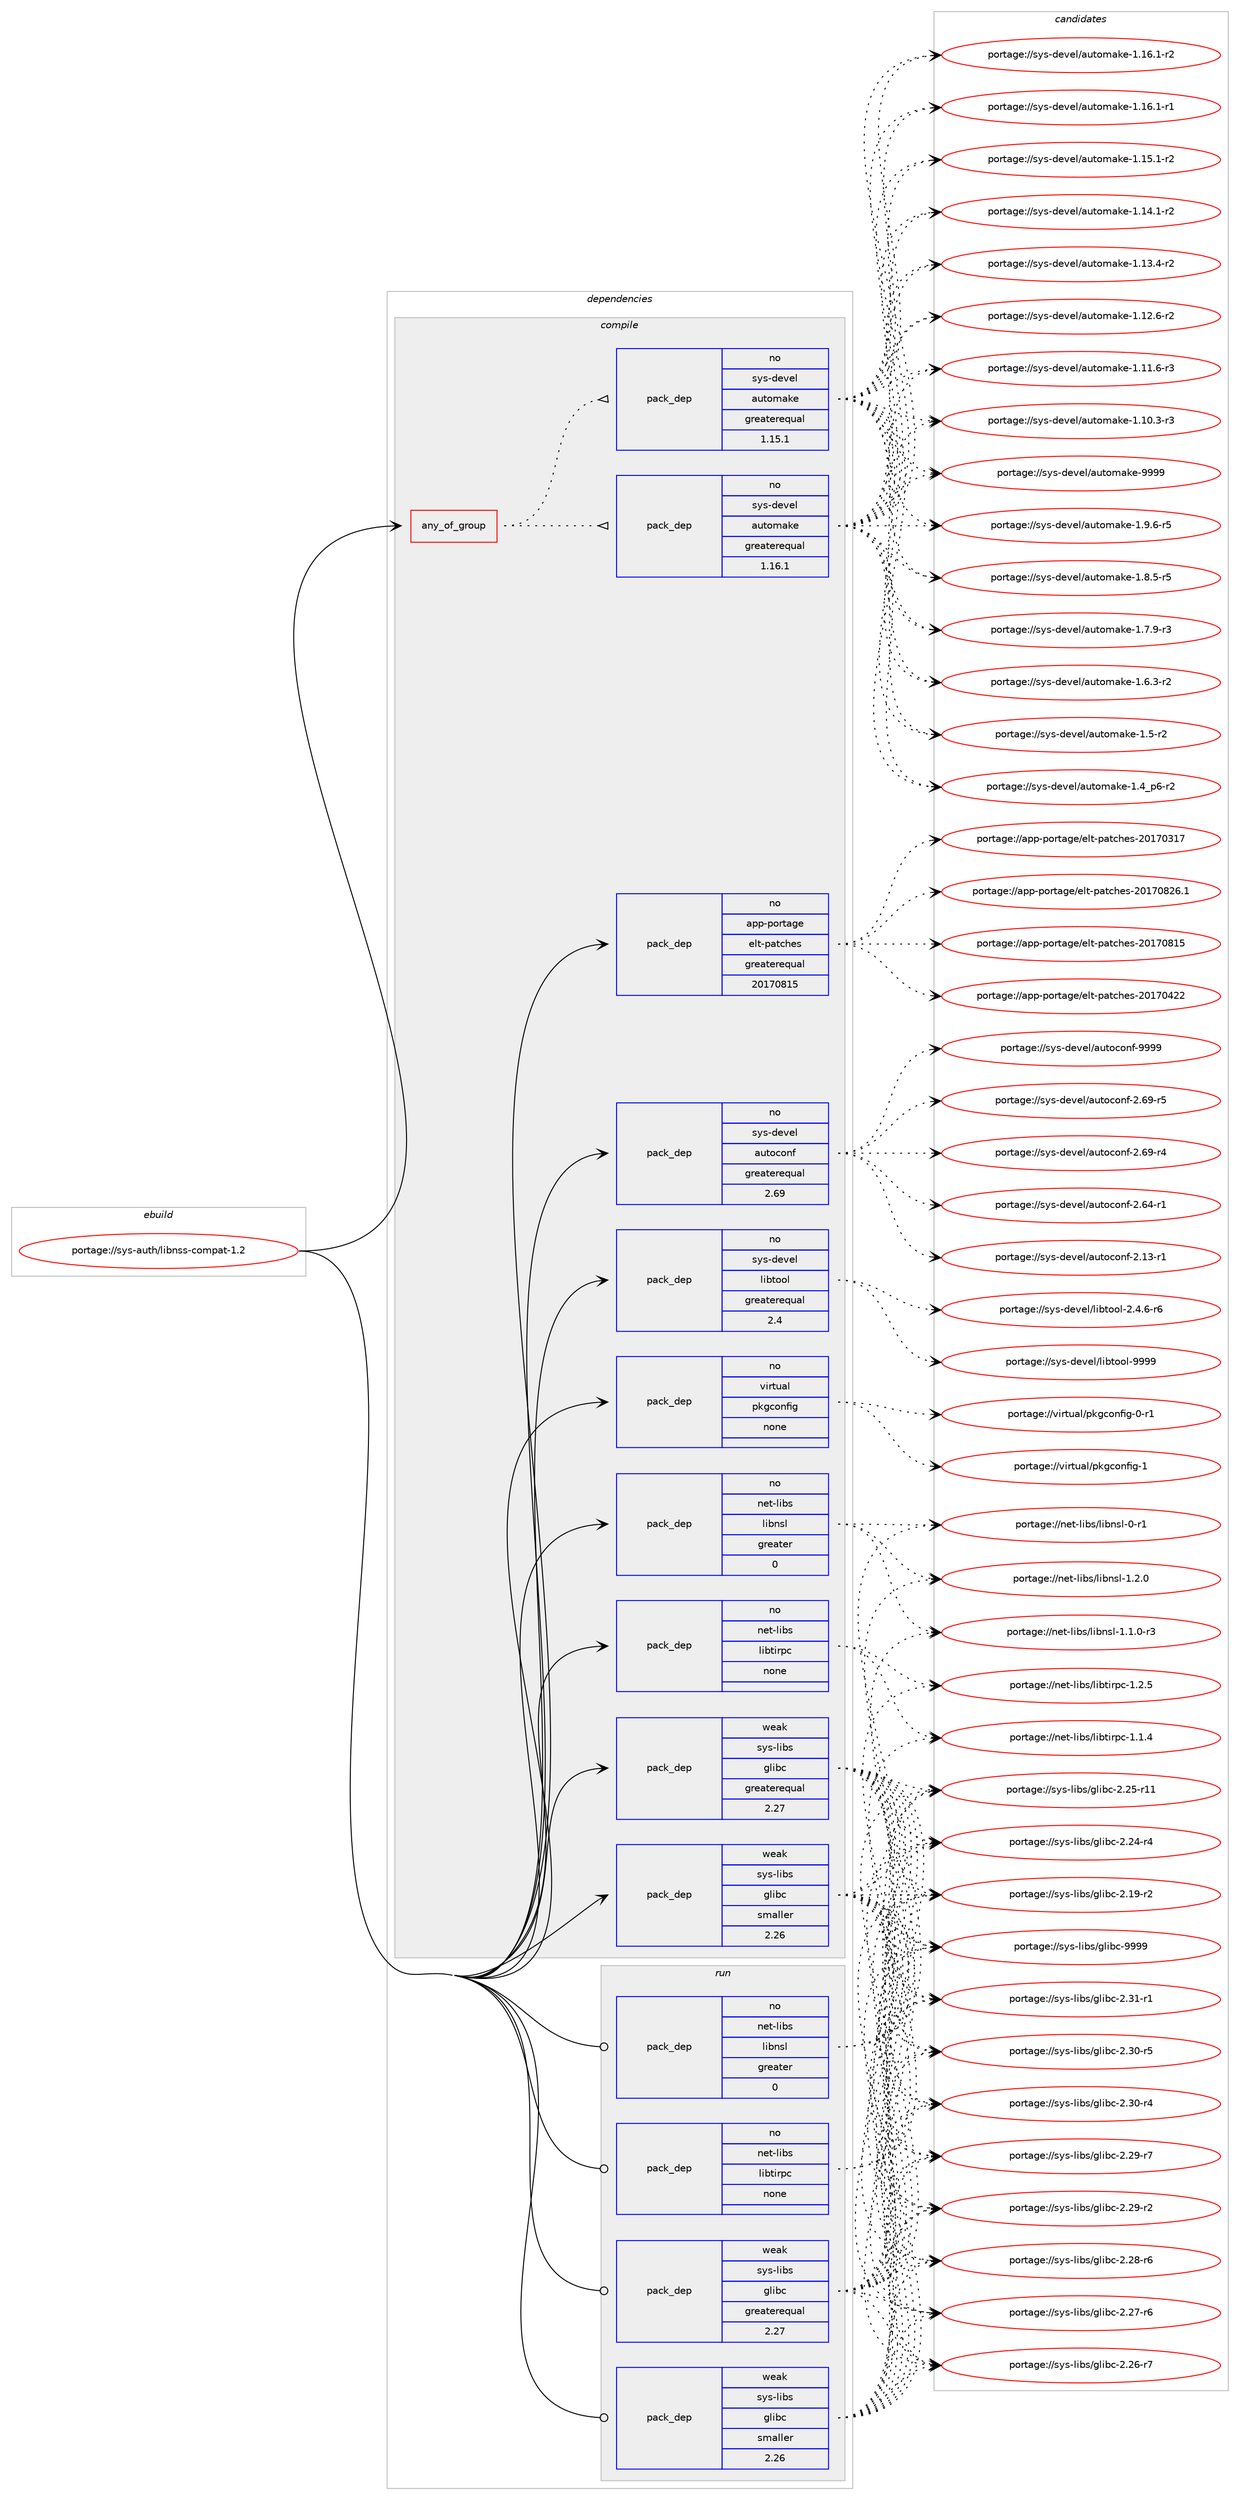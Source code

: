 digraph prolog {

# *************
# Graph options
# *************

newrank=true;
concentrate=true;
compound=true;
graph [rankdir=LR,fontname=Helvetica,fontsize=10,ranksep=1.5];#, ranksep=2.5, nodesep=0.2];
edge  [arrowhead=vee];
node  [fontname=Helvetica,fontsize=10];

# **********
# The ebuild
# **********

subgraph cluster_leftcol {
color=gray;
rank=same;
label=<<i>ebuild</i>>;
id [label="portage://sys-auth/libnss-compat-1.2", color=red, width=4, href="../sys-auth/libnss-compat-1.2.svg"];
}

# ****************
# The dependencies
# ****************

subgraph cluster_midcol {
color=gray;
label=<<i>dependencies</i>>;
subgraph cluster_compile {
fillcolor="#eeeeee";
style=filled;
label=<<i>compile</i>>;
subgraph any683 {
dependency27725 [label=<<TABLE BORDER="0" CELLBORDER="1" CELLSPACING="0" CELLPADDING="4"><TR><TD CELLPADDING="10">any_of_group</TD></TR></TABLE>>, shape=none, color=red];subgraph pack22287 {
dependency27726 [label=<<TABLE BORDER="0" CELLBORDER="1" CELLSPACING="0" CELLPADDING="4" WIDTH="220"><TR><TD ROWSPAN="6" CELLPADDING="30">pack_dep</TD></TR><TR><TD WIDTH="110">no</TD></TR><TR><TD>sys-devel</TD></TR><TR><TD>automake</TD></TR><TR><TD>greaterequal</TD></TR><TR><TD>1.16.1</TD></TR></TABLE>>, shape=none, color=blue];
}
dependency27725:e -> dependency27726:w [weight=20,style="dotted",arrowhead="oinv"];
subgraph pack22288 {
dependency27727 [label=<<TABLE BORDER="0" CELLBORDER="1" CELLSPACING="0" CELLPADDING="4" WIDTH="220"><TR><TD ROWSPAN="6" CELLPADDING="30">pack_dep</TD></TR><TR><TD WIDTH="110">no</TD></TR><TR><TD>sys-devel</TD></TR><TR><TD>automake</TD></TR><TR><TD>greaterequal</TD></TR><TR><TD>1.15.1</TD></TR></TABLE>>, shape=none, color=blue];
}
dependency27725:e -> dependency27727:w [weight=20,style="dotted",arrowhead="oinv"];
}
id:e -> dependency27725:w [weight=20,style="solid",arrowhead="vee"];
subgraph pack22289 {
dependency27728 [label=<<TABLE BORDER="0" CELLBORDER="1" CELLSPACING="0" CELLPADDING="4" WIDTH="220"><TR><TD ROWSPAN="6" CELLPADDING="30">pack_dep</TD></TR><TR><TD WIDTH="110">no</TD></TR><TR><TD>app-portage</TD></TR><TR><TD>elt-patches</TD></TR><TR><TD>greaterequal</TD></TR><TR><TD>20170815</TD></TR></TABLE>>, shape=none, color=blue];
}
id:e -> dependency27728:w [weight=20,style="solid",arrowhead="vee"];
subgraph pack22290 {
dependency27729 [label=<<TABLE BORDER="0" CELLBORDER="1" CELLSPACING="0" CELLPADDING="4" WIDTH="220"><TR><TD ROWSPAN="6" CELLPADDING="30">pack_dep</TD></TR><TR><TD WIDTH="110">no</TD></TR><TR><TD>net-libs</TD></TR><TR><TD>libnsl</TD></TR><TR><TD>greater</TD></TR><TR><TD>0</TD></TR></TABLE>>, shape=none, color=blue];
}
id:e -> dependency27729:w [weight=20,style="solid",arrowhead="vee"];
subgraph pack22291 {
dependency27730 [label=<<TABLE BORDER="0" CELLBORDER="1" CELLSPACING="0" CELLPADDING="4" WIDTH="220"><TR><TD ROWSPAN="6" CELLPADDING="30">pack_dep</TD></TR><TR><TD WIDTH="110">no</TD></TR><TR><TD>net-libs</TD></TR><TR><TD>libtirpc</TD></TR><TR><TD>none</TD></TR><TR><TD></TD></TR></TABLE>>, shape=none, color=blue];
}
id:e -> dependency27730:w [weight=20,style="solid",arrowhead="vee"];
subgraph pack22292 {
dependency27731 [label=<<TABLE BORDER="0" CELLBORDER="1" CELLSPACING="0" CELLPADDING="4" WIDTH="220"><TR><TD ROWSPAN="6" CELLPADDING="30">pack_dep</TD></TR><TR><TD WIDTH="110">no</TD></TR><TR><TD>sys-devel</TD></TR><TR><TD>autoconf</TD></TR><TR><TD>greaterequal</TD></TR><TR><TD>2.69</TD></TR></TABLE>>, shape=none, color=blue];
}
id:e -> dependency27731:w [weight=20,style="solid",arrowhead="vee"];
subgraph pack22293 {
dependency27732 [label=<<TABLE BORDER="0" CELLBORDER="1" CELLSPACING="0" CELLPADDING="4" WIDTH="220"><TR><TD ROWSPAN="6" CELLPADDING="30">pack_dep</TD></TR><TR><TD WIDTH="110">no</TD></TR><TR><TD>sys-devel</TD></TR><TR><TD>libtool</TD></TR><TR><TD>greaterequal</TD></TR><TR><TD>2.4</TD></TR></TABLE>>, shape=none, color=blue];
}
id:e -> dependency27732:w [weight=20,style="solid",arrowhead="vee"];
subgraph pack22294 {
dependency27733 [label=<<TABLE BORDER="0" CELLBORDER="1" CELLSPACING="0" CELLPADDING="4" WIDTH="220"><TR><TD ROWSPAN="6" CELLPADDING="30">pack_dep</TD></TR><TR><TD WIDTH="110">no</TD></TR><TR><TD>virtual</TD></TR><TR><TD>pkgconfig</TD></TR><TR><TD>none</TD></TR><TR><TD></TD></TR></TABLE>>, shape=none, color=blue];
}
id:e -> dependency27733:w [weight=20,style="solid",arrowhead="vee"];
subgraph pack22295 {
dependency27734 [label=<<TABLE BORDER="0" CELLBORDER="1" CELLSPACING="0" CELLPADDING="4" WIDTH="220"><TR><TD ROWSPAN="6" CELLPADDING="30">pack_dep</TD></TR><TR><TD WIDTH="110">weak</TD></TR><TR><TD>sys-libs</TD></TR><TR><TD>glibc</TD></TR><TR><TD>greaterequal</TD></TR><TR><TD>2.27</TD></TR></TABLE>>, shape=none, color=blue];
}
id:e -> dependency27734:w [weight=20,style="solid",arrowhead="vee"];
subgraph pack22296 {
dependency27735 [label=<<TABLE BORDER="0" CELLBORDER="1" CELLSPACING="0" CELLPADDING="4" WIDTH="220"><TR><TD ROWSPAN="6" CELLPADDING="30">pack_dep</TD></TR><TR><TD WIDTH="110">weak</TD></TR><TR><TD>sys-libs</TD></TR><TR><TD>glibc</TD></TR><TR><TD>smaller</TD></TR><TR><TD>2.26</TD></TR></TABLE>>, shape=none, color=blue];
}
id:e -> dependency27735:w [weight=20,style="solid",arrowhead="vee"];
}
subgraph cluster_compileandrun {
fillcolor="#eeeeee";
style=filled;
label=<<i>compile and run</i>>;
}
subgraph cluster_run {
fillcolor="#eeeeee";
style=filled;
label=<<i>run</i>>;
subgraph pack22297 {
dependency27736 [label=<<TABLE BORDER="0" CELLBORDER="1" CELLSPACING="0" CELLPADDING="4" WIDTH="220"><TR><TD ROWSPAN="6" CELLPADDING="30">pack_dep</TD></TR><TR><TD WIDTH="110">no</TD></TR><TR><TD>net-libs</TD></TR><TR><TD>libnsl</TD></TR><TR><TD>greater</TD></TR><TR><TD>0</TD></TR></TABLE>>, shape=none, color=blue];
}
id:e -> dependency27736:w [weight=20,style="solid",arrowhead="odot"];
subgraph pack22298 {
dependency27737 [label=<<TABLE BORDER="0" CELLBORDER="1" CELLSPACING="0" CELLPADDING="4" WIDTH="220"><TR><TD ROWSPAN="6" CELLPADDING="30">pack_dep</TD></TR><TR><TD WIDTH="110">no</TD></TR><TR><TD>net-libs</TD></TR><TR><TD>libtirpc</TD></TR><TR><TD>none</TD></TR><TR><TD></TD></TR></TABLE>>, shape=none, color=blue];
}
id:e -> dependency27737:w [weight=20,style="solid",arrowhead="odot"];
subgraph pack22299 {
dependency27738 [label=<<TABLE BORDER="0" CELLBORDER="1" CELLSPACING="0" CELLPADDING="4" WIDTH="220"><TR><TD ROWSPAN="6" CELLPADDING="30">pack_dep</TD></TR><TR><TD WIDTH="110">weak</TD></TR><TR><TD>sys-libs</TD></TR><TR><TD>glibc</TD></TR><TR><TD>greaterequal</TD></TR><TR><TD>2.27</TD></TR></TABLE>>, shape=none, color=blue];
}
id:e -> dependency27738:w [weight=20,style="solid",arrowhead="odot"];
subgraph pack22300 {
dependency27739 [label=<<TABLE BORDER="0" CELLBORDER="1" CELLSPACING="0" CELLPADDING="4" WIDTH="220"><TR><TD ROWSPAN="6" CELLPADDING="30">pack_dep</TD></TR><TR><TD WIDTH="110">weak</TD></TR><TR><TD>sys-libs</TD></TR><TR><TD>glibc</TD></TR><TR><TD>smaller</TD></TR><TR><TD>2.26</TD></TR></TABLE>>, shape=none, color=blue];
}
id:e -> dependency27739:w [weight=20,style="solid",arrowhead="odot"];
}
}

# **************
# The candidates
# **************

subgraph cluster_choices {
rank=same;
color=gray;
label=<<i>candidates</i>>;

subgraph choice22287 {
color=black;
nodesep=1;
choice115121115451001011181011084797117116111109971071014557575757 [label="portage://sys-devel/automake-9999", color=red, width=4,href="../sys-devel/automake-9999.svg"];
choice115121115451001011181011084797117116111109971071014549465746544511453 [label="portage://sys-devel/automake-1.9.6-r5", color=red, width=4,href="../sys-devel/automake-1.9.6-r5.svg"];
choice115121115451001011181011084797117116111109971071014549465646534511453 [label="portage://sys-devel/automake-1.8.5-r5", color=red, width=4,href="../sys-devel/automake-1.8.5-r5.svg"];
choice115121115451001011181011084797117116111109971071014549465546574511451 [label="portage://sys-devel/automake-1.7.9-r3", color=red, width=4,href="../sys-devel/automake-1.7.9-r3.svg"];
choice115121115451001011181011084797117116111109971071014549465446514511450 [label="portage://sys-devel/automake-1.6.3-r2", color=red, width=4,href="../sys-devel/automake-1.6.3-r2.svg"];
choice11512111545100101118101108479711711611110997107101454946534511450 [label="portage://sys-devel/automake-1.5-r2", color=red, width=4,href="../sys-devel/automake-1.5-r2.svg"];
choice115121115451001011181011084797117116111109971071014549465295112544511450 [label="portage://sys-devel/automake-1.4_p6-r2", color=red, width=4,href="../sys-devel/automake-1.4_p6-r2.svg"];
choice11512111545100101118101108479711711611110997107101454946495446494511450 [label="portage://sys-devel/automake-1.16.1-r2", color=red, width=4,href="../sys-devel/automake-1.16.1-r2.svg"];
choice11512111545100101118101108479711711611110997107101454946495446494511449 [label="portage://sys-devel/automake-1.16.1-r1", color=red, width=4,href="../sys-devel/automake-1.16.1-r1.svg"];
choice11512111545100101118101108479711711611110997107101454946495346494511450 [label="portage://sys-devel/automake-1.15.1-r2", color=red, width=4,href="../sys-devel/automake-1.15.1-r2.svg"];
choice11512111545100101118101108479711711611110997107101454946495246494511450 [label="portage://sys-devel/automake-1.14.1-r2", color=red, width=4,href="../sys-devel/automake-1.14.1-r2.svg"];
choice11512111545100101118101108479711711611110997107101454946495146524511450 [label="portage://sys-devel/automake-1.13.4-r2", color=red, width=4,href="../sys-devel/automake-1.13.4-r2.svg"];
choice11512111545100101118101108479711711611110997107101454946495046544511450 [label="portage://sys-devel/automake-1.12.6-r2", color=red, width=4,href="../sys-devel/automake-1.12.6-r2.svg"];
choice11512111545100101118101108479711711611110997107101454946494946544511451 [label="portage://sys-devel/automake-1.11.6-r3", color=red, width=4,href="../sys-devel/automake-1.11.6-r3.svg"];
choice11512111545100101118101108479711711611110997107101454946494846514511451 [label="portage://sys-devel/automake-1.10.3-r3", color=red, width=4,href="../sys-devel/automake-1.10.3-r3.svg"];
dependency27726:e -> choice115121115451001011181011084797117116111109971071014557575757:w [style=dotted,weight="100"];
dependency27726:e -> choice115121115451001011181011084797117116111109971071014549465746544511453:w [style=dotted,weight="100"];
dependency27726:e -> choice115121115451001011181011084797117116111109971071014549465646534511453:w [style=dotted,weight="100"];
dependency27726:e -> choice115121115451001011181011084797117116111109971071014549465546574511451:w [style=dotted,weight="100"];
dependency27726:e -> choice115121115451001011181011084797117116111109971071014549465446514511450:w [style=dotted,weight="100"];
dependency27726:e -> choice11512111545100101118101108479711711611110997107101454946534511450:w [style=dotted,weight="100"];
dependency27726:e -> choice115121115451001011181011084797117116111109971071014549465295112544511450:w [style=dotted,weight="100"];
dependency27726:e -> choice11512111545100101118101108479711711611110997107101454946495446494511450:w [style=dotted,weight="100"];
dependency27726:e -> choice11512111545100101118101108479711711611110997107101454946495446494511449:w [style=dotted,weight="100"];
dependency27726:e -> choice11512111545100101118101108479711711611110997107101454946495346494511450:w [style=dotted,weight="100"];
dependency27726:e -> choice11512111545100101118101108479711711611110997107101454946495246494511450:w [style=dotted,weight="100"];
dependency27726:e -> choice11512111545100101118101108479711711611110997107101454946495146524511450:w [style=dotted,weight="100"];
dependency27726:e -> choice11512111545100101118101108479711711611110997107101454946495046544511450:w [style=dotted,weight="100"];
dependency27726:e -> choice11512111545100101118101108479711711611110997107101454946494946544511451:w [style=dotted,weight="100"];
dependency27726:e -> choice11512111545100101118101108479711711611110997107101454946494846514511451:w [style=dotted,weight="100"];
}
subgraph choice22288 {
color=black;
nodesep=1;
choice115121115451001011181011084797117116111109971071014557575757 [label="portage://sys-devel/automake-9999", color=red, width=4,href="../sys-devel/automake-9999.svg"];
choice115121115451001011181011084797117116111109971071014549465746544511453 [label="portage://sys-devel/automake-1.9.6-r5", color=red, width=4,href="../sys-devel/automake-1.9.6-r5.svg"];
choice115121115451001011181011084797117116111109971071014549465646534511453 [label="portage://sys-devel/automake-1.8.5-r5", color=red, width=4,href="../sys-devel/automake-1.8.5-r5.svg"];
choice115121115451001011181011084797117116111109971071014549465546574511451 [label="portage://sys-devel/automake-1.7.9-r3", color=red, width=4,href="../sys-devel/automake-1.7.9-r3.svg"];
choice115121115451001011181011084797117116111109971071014549465446514511450 [label="portage://sys-devel/automake-1.6.3-r2", color=red, width=4,href="../sys-devel/automake-1.6.3-r2.svg"];
choice11512111545100101118101108479711711611110997107101454946534511450 [label="portage://sys-devel/automake-1.5-r2", color=red, width=4,href="../sys-devel/automake-1.5-r2.svg"];
choice115121115451001011181011084797117116111109971071014549465295112544511450 [label="portage://sys-devel/automake-1.4_p6-r2", color=red, width=4,href="../sys-devel/automake-1.4_p6-r2.svg"];
choice11512111545100101118101108479711711611110997107101454946495446494511450 [label="portage://sys-devel/automake-1.16.1-r2", color=red, width=4,href="../sys-devel/automake-1.16.1-r2.svg"];
choice11512111545100101118101108479711711611110997107101454946495446494511449 [label="portage://sys-devel/automake-1.16.1-r1", color=red, width=4,href="../sys-devel/automake-1.16.1-r1.svg"];
choice11512111545100101118101108479711711611110997107101454946495346494511450 [label="portage://sys-devel/automake-1.15.1-r2", color=red, width=4,href="../sys-devel/automake-1.15.1-r2.svg"];
choice11512111545100101118101108479711711611110997107101454946495246494511450 [label="portage://sys-devel/automake-1.14.1-r2", color=red, width=4,href="../sys-devel/automake-1.14.1-r2.svg"];
choice11512111545100101118101108479711711611110997107101454946495146524511450 [label="portage://sys-devel/automake-1.13.4-r2", color=red, width=4,href="../sys-devel/automake-1.13.4-r2.svg"];
choice11512111545100101118101108479711711611110997107101454946495046544511450 [label="portage://sys-devel/automake-1.12.6-r2", color=red, width=4,href="../sys-devel/automake-1.12.6-r2.svg"];
choice11512111545100101118101108479711711611110997107101454946494946544511451 [label="portage://sys-devel/automake-1.11.6-r3", color=red, width=4,href="../sys-devel/automake-1.11.6-r3.svg"];
choice11512111545100101118101108479711711611110997107101454946494846514511451 [label="portage://sys-devel/automake-1.10.3-r3", color=red, width=4,href="../sys-devel/automake-1.10.3-r3.svg"];
dependency27727:e -> choice115121115451001011181011084797117116111109971071014557575757:w [style=dotted,weight="100"];
dependency27727:e -> choice115121115451001011181011084797117116111109971071014549465746544511453:w [style=dotted,weight="100"];
dependency27727:e -> choice115121115451001011181011084797117116111109971071014549465646534511453:w [style=dotted,weight="100"];
dependency27727:e -> choice115121115451001011181011084797117116111109971071014549465546574511451:w [style=dotted,weight="100"];
dependency27727:e -> choice115121115451001011181011084797117116111109971071014549465446514511450:w [style=dotted,weight="100"];
dependency27727:e -> choice11512111545100101118101108479711711611110997107101454946534511450:w [style=dotted,weight="100"];
dependency27727:e -> choice115121115451001011181011084797117116111109971071014549465295112544511450:w [style=dotted,weight="100"];
dependency27727:e -> choice11512111545100101118101108479711711611110997107101454946495446494511450:w [style=dotted,weight="100"];
dependency27727:e -> choice11512111545100101118101108479711711611110997107101454946495446494511449:w [style=dotted,weight="100"];
dependency27727:e -> choice11512111545100101118101108479711711611110997107101454946495346494511450:w [style=dotted,weight="100"];
dependency27727:e -> choice11512111545100101118101108479711711611110997107101454946495246494511450:w [style=dotted,weight="100"];
dependency27727:e -> choice11512111545100101118101108479711711611110997107101454946495146524511450:w [style=dotted,weight="100"];
dependency27727:e -> choice11512111545100101118101108479711711611110997107101454946495046544511450:w [style=dotted,weight="100"];
dependency27727:e -> choice11512111545100101118101108479711711611110997107101454946494946544511451:w [style=dotted,weight="100"];
dependency27727:e -> choice11512111545100101118101108479711711611110997107101454946494846514511451:w [style=dotted,weight="100"];
}
subgraph choice22289 {
color=black;
nodesep=1;
choice971121124511211111411697103101471011081164511297116991041011154550484955485650544649 [label="portage://app-portage/elt-patches-20170826.1", color=red, width=4,href="../app-portage/elt-patches-20170826.1.svg"];
choice97112112451121111141169710310147101108116451129711699104101115455048495548564953 [label="portage://app-portage/elt-patches-20170815", color=red, width=4,href="../app-portage/elt-patches-20170815.svg"];
choice97112112451121111141169710310147101108116451129711699104101115455048495548525050 [label="portage://app-portage/elt-patches-20170422", color=red, width=4,href="../app-portage/elt-patches-20170422.svg"];
choice97112112451121111141169710310147101108116451129711699104101115455048495548514955 [label="portage://app-portage/elt-patches-20170317", color=red, width=4,href="../app-portage/elt-patches-20170317.svg"];
dependency27728:e -> choice971121124511211111411697103101471011081164511297116991041011154550484955485650544649:w [style=dotted,weight="100"];
dependency27728:e -> choice97112112451121111141169710310147101108116451129711699104101115455048495548564953:w [style=dotted,weight="100"];
dependency27728:e -> choice97112112451121111141169710310147101108116451129711699104101115455048495548525050:w [style=dotted,weight="100"];
dependency27728:e -> choice97112112451121111141169710310147101108116451129711699104101115455048495548514955:w [style=dotted,weight="100"];
}
subgraph choice22290 {
color=black;
nodesep=1;
choice11010111645108105981154710810598110115108454946504648 [label="portage://net-libs/libnsl-1.2.0", color=red, width=4,href="../net-libs/libnsl-1.2.0.svg"];
choice110101116451081059811547108105981101151084549464946484511451 [label="portage://net-libs/libnsl-1.1.0-r3", color=red, width=4,href="../net-libs/libnsl-1.1.0-r3.svg"];
choice1101011164510810598115471081059811011510845484511449 [label="portage://net-libs/libnsl-0-r1", color=red, width=4,href="../net-libs/libnsl-0-r1.svg"];
dependency27729:e -> choice11010111645108105981154710810598110115108454946504648:w [style=dotted,weight="100"];
dependency27729:e -> choice110101116451081059811547108105981101151084549464946484511451:w [style=dotted,weight="100"];
dependency27729:e -> choice1101011164510810598115471081059811011510845484511449:w [style=dotted,weight="100"];
}
subgraph choice22291 {
color=black;
nodesep=1;
choice1101011164510810598115471081059811610511411299454946504653 [label="portage://net-libs/libtirpc-1.2.5", color=red, width=4,href="../net-libs/libtirpc-1.2.5.svg"];
choice1101011164510810598115471081059811610511411299454946494652 [label="portage://net-libs/libtirpc-1.1.4", color=red, width=4,href="../net-libs/libtirpc-1.1.4.svg"];
dependency27730:e -> choice1101011164510810598115471081059811610511411299454946504653:w [style=dotted,weight="100"];
dependency27730:e -> choice1101011164510810598115471081059811610511411299454946494652:w [style=dotted,weight="100"];
}
subgraph choice22292 {
color=black;
nodesep=1;
choice115121115451001011181011084797117116111991111101024557575757 [label="portage://sys-devel/autoconf-9999", color=red, width=4,href="../sys-devel/autoconf-9999.svg"];
choice1151211154510010111810110847971171161119911111010245504654574511453 [label="portage://sys-devel/autoconf-2.69-r5", color=red, width=4,href="../sys-devel/autoconf-2.69-r5.svg"];
choice1151211154510010111810110847971171161119911111010245504654574511452 [label="portage://sys-devel/autoconf-2.69-r4", color=red, width=4,href="../sys-devel/autoconf-2.69-r4.svg"];
choice1151211154510010111810110847971171161119911111010245504654524511449 [label="portage://sys-devel/autoconf-2.64-r1", color=red, width=4,href="../sys-devel/autoconf-2.64-r1.svg"];
choice1151211154510010111810110847971171161119911111010245504649514511449 [label="portage://sys-devel/autoconf-2.13-r1", color=red, width=4,href="../sys-devel/autoconf-2.13-r1.svg"];
dependency27731:e -> choice115121115451001011181011084797117116111991111101024557575757:w [style=dotted,weight="100"];
dependency27731:e -> choice1151211154510010111810110847971171161119911111010245504654574511453:w [style=dotted,weight="100"];
dependency27731:e -> choice1151211154510010111810110847971171161119911111010245504654574511452:w [style=dotted,weight="100"];
dependency27731:e -> choice1151211154510010111810110847971171161119911111010245504654524511449:w [style=dotted,weight="100"];
dependency27731:e -> choice1151211154510010111810110847971171161119911111010245504649514511449:w [style=dotted,weight="100"];
}
subgraph choice22293 {
color=black;
nodesep=1;
choice1151211154510010111810110847108105981161111111084557575757 [label="portage://sys-devel/libtool-9999", color=red, width=4,href="../sys-devel/libtool-9999.svg"];
choice1151211154510010111810110847108105981161111111084550465246544511454 [label="portage://sys-devel/libtool-2.4.6-r6", color=red, width=4,href="../sys-devel/libtool-2.4.6-r6.svg"];
dependency27732:e -> choice1151211154510010111810110847108105981161111111084557575757:w [style=dotted,weight="100"];
dependency27732:e -> choice1151211154510010111810110847108105981161111111084550465246544511454:w [style=dotted,weight="100"];
}
subgraph choice22294 {
color=black;
nodesep=1;
choice1181051141161179710847112107103991111101021051034549 [label="portage://virtual/pkgconfig-1", color=red, width=4,href="../virtual/pkgconfig-1.svg"];
choice11810511411611797108471121071039911111010210510345484511449 [label="portage://virtual/pkgconfig-0-r1", color=red, width=4,href="../virtual/pkgconfig-0-r1.svg"];
dependency27733:e -> choice1181051141161179710847112107103991111101021051034549:w [style=dotted,weight="100"];
dependency27733:e -> choice11810511411611797108471121071039911111010210510345484511449:w [style=dotted,weight="100"];
}
subgraph choice22295 {
color=black;
nodesep=1;
choice11512111545108105981154710310810598994557575757 [label="portage://sys-libs/glibc-9999", color=red, width=4,href="../sys-libs/glibc-9999.svg"];
choice115121115451081059811547103108105989945504651494511449 [label="portage://sys-libs/glibc-2.31-r1", color=red, width=4,href="../sys-libs/glibc-2.31-r1.svg"];
choice115121115451081059811547103108105989945504651484511453 [label="portage://sys-libs/glibc-2.30-r5", color=red, width=4,href="../sys-libs/glibc-2.30-r5.svg"];
choice115121115451081059811547103108105989945504651484511452 [label="portage://sys-libs/glibc-2.30-r4", color=red, width=4,href="../sys-libs/glibc-2.30-r4.svg"];
choice115121115451081059811547103108105989945504650574511455 [label="portage://sys-libs/glibc-2.29-r7", color=red, width=4,href="../sys-libs/glibc-2.29-r7.svg"];
choice115121115451081059811547103108105989945504650574511450 [label="portage://sys-libs/glibc-2.29-r2", color=red, width=4,href="../sys-libs/glibc-2.29-r2.svg"];
choice115121115451081059811547103108105989945504650564511454 [label="portage://sys-libs/glibc-2.28-r6", color=red, width=4,href="../sys-libs/glibc-2.28-r6.svg"];
choice115121115451081059811547103108105989945504650554511454 [label="portage://sys-libs/glibc-2.27-r6", color=red, width=4,href="../sys-libs/glibc-2.27-r6.svg"];
choice115121115451081059811547103108105989945504650544511455 [label="portage://sys-libs/glibc-2.26-r7", color=red, width=4,href="../sys-libs/glibc-2.26-r7.svg"];
choice11512111545108105981154710310810598994550465053451144949 [label="portage://sys-libs/glibc-2.25-r11", color=red, width=4,href="../sys-libs/glibc-2.25-r11.svg"];
choice115121115451081059811547103108105989945504650524511452 [label="portage://sys-libs/glibc-2.24-r4", color=red, width=4,href="../sys-libs/glibc-2.24-r4.svg"];
choice115121115451081059811547103108105989945504649574511450 [label="portage://sys-libs/glibc-2.19-r2", color=red, width=4,href="../sys-libs/glibc-2.19-r2.svg"];
dependency27734:e -> choice11512111545108105981154710310810598994557575757:w [style=dotted,weight="100"];
dependency27734:e -> choice115121115451081059811547103108105989945504651494511449:w [style=dotted,weight="100"];
dependency27734:e -> choice115121115451081059811547103108105989945504651484511453:w [style=dotted,weight="100"];
dependency27734:e -> choice115121115451081059811547103108105989945504651484511452:w [style=dotted,weight="100"];
dependency27734:e -> choice115121115451081059811547103108105989945504650574511455:w [style=dotted,weight="100"];
dependency27734:e -> choice115121115451081059811547103108105989945504650574511450:w [style=dotted,weight="100"];
dependency27734:e -> choice115121115451081059811547103108105989945504650564511454:w [style=dotted,weight="100"];
dependency27734:e -> choice115121115451081059811547103108105989945504650554511454:w [style=dotted,weight="100"];
dependency27734:e -> choice115121115451081059811547103108105989945504650544511455:w [style=dotted,weight="100"];
dependency27734:e -> choice11512111545108105981154710310810598994550465053451144949:w [style=dotted,weight="100"];
dependency27734:e -> choice115121115451081059811547103108105989945504650524511452:w [style=dotted,weight="100"];
dependency27734:e -> choice115121115451081059811547103108105989945504649574511450:w [style=dotted,weight="100"];
}
subgraph choice22296 {
color=black;
nodesep=1;
choice11512111545108105981154710310810598994557575757 [label="portage://sys-libs/glibc-9999", color=red, width=4,href="../sys-libs/glibc-9999.svg"];
choice115121115451081059811547103108105989945504651494511449 [label="portage://sys-libs/glibc-2.31-r1", color=red, width=4,href="../sys-libs/glibc-2.31-r1.svg"];
choice115121115451081059811547103108105989945504651484511453 [label="portage://sys-libs/glibc-2.30-r5", color=red, width=4,href="../sys-libs/glibc-2.30-r5.svg"];
choice115121115451081059811547103108105989945504651484511452 [label="portage://sys-libs/glibc-2.30-r4", color=red, width=4,href="../sys-libs/glibc-2.30-r4.svg"];
choice115121115451081059811547103108105989945504650574511455 [label="portage://sys-libs/glibc-2.29-r7", color=red, width=4,href="../sys-libs/glibc-2.29-r7.svg"];
choice115121115451081059811547103108105989945504650574511450 [label="portage://sys-libs/glibc-2.29-r2", color=red, width=4,href="../sys-libs/glibc-2.29-r2.svg"];
choice115121115451081059811547103108105989945504650564511454 [label="portage://sys-libs/glibc-2.28-r6", color=red, width=4,href="../sys-libs/glibc-2.28-r6.svg"];
choice115121115451081059811547103108105989945504650554511454 [label="portage://sys-libs/glibc-2.27-r6", color=red, width=4,href="../sys-libs/glibc-2.27-r6.svg"];
choice115121115451081059811547103108105989945504650544511455 [label="portage://sys-libs/glibc-2.26-r7", color=red, width=4,href="../sys-libs/glibc-2.26-r7.svg"];
choice11512111545108105981154710310810598994550465053451144949 [label="portage://sys-libs/glibc-2.25-r11", color=red, width=4,href="../sys-libs/glibc-2.25-r11.svg"];
choice115121115451081059811547103108105989945504650524511452 [label="portage://sys-libs/glibc-2.24-r4", color=red, width=4,href="../sys-libs/glibc-2.24-r4.svg"];
choice115121115451081059811547103108105989945504649574511450 [label="portage://sys-libs/glibc-2.19-r2", color=red, width=4,href="../sys-libs/glibc-2.19-r2.svg"];
dependency27735:e -> choice11512111545108105981154710310810598994557575757:w [style=dotted,weight="100"];
dependency27735:e -> choice115121115451081059811547103108105989945504651494511449:w [style=dotted,weight="100"];
dependency27735:e -> choice115121115451081059811547103108105989945504651484511453:w [style=dotted,weight="100"];
dependency27735:e -> choice115121115451081059811547103108105989945504651484511452:w [style=dotted,weight="100"];
dependency27735:e -> choice115121115451081059811547103108105989945504650574511455:w [style=dotted,weight="100"];
dependency27735:e -> choice115121115451081059811547103108105989945504650574511450:w [style=dotted,weight="100"];
dependency27735:e -> choice115121115451081059811547103108105989945504650564511454:w [style=dotted,weight="100"];
dependency27735:e -> choice115121115451081059811547103108105989945504650554511454:w [style=dotted,weight="100"];
dependency27735:e -> choice115121115451081059811547103108105989945504650544511455:w [style=dotted,weight="100"];
dependency27735:e -> choice11512111545108105981154710310810598994550465053451144949:w [style=dotted,weight="100"];
dependency27735:e -> choice115121115451081059811547103108105989945504650524511452:w [style=dotted,weight="100"];
dependency27735:e -> choice115121115451081059811547103108105989945504649574511450:w [style=dotted,weight="100"];
}
subgraph choice22297 {
color=black;
nodesep=1;
choice11010111645108105981154710810598110115108454946504648 [label="portage://net-libs/libnsl-1.2.0", color=red, width=4,href="../net-libs/libnsl-1.2.0.svg"];
choice110101116451081059811547108105981101151084549464946484511451 [label="portage://net-libs/libnsl-1.1.0-r3", color=red, width=4,href="../net-libs/libnsl-1.1.0-r3.svg"];
choice1101011164510810598115471081059811011510845484511449 [label="portage://net-libs/libnsl-0-r1", color=red, width=4,href="../net-libs/libnsl-0-r1.svg"];
dependency27736:e -> choice11010111645108105981154710810598110115108454946504648:w [style=dotted,weight="100"];
dependency27736:e -> choice110101116451081059811547108105981101151084549464946484511451:w [style=dotted,weight="100"];
dependency27736:e -> choice1101011164510810598115471081059811011510845484511449:w [style=dotted,weight="100"];
}
subgraph choice22298 {
color=black;
nodesep=1;
choice1101011164510810598115471081059811610511411299454946504653 [label="portage://net-libs/libtirpc-1.2.5", color=red, width=4,href="../net-libs/libtirpc-1.2.5.svg"];
choice1101011164510810598115471081059811610511411299454946494652 [label="portage://net-libs/libtirpc-1.1.4", color=red, width=4,href="../net-libs/libtirpc-1.1.4.svg"];
dependency27737:e -> choice1101011164510810598115471081059811610511411299454946504653:w [style=dotted,weight="100"];
dependency27737:e -> choice1101011164510810598115471081059811610511411299454946494652:w [style=dotted,weight="100"];
}
subgraph choice22299 {
color=black;
nodesep=1;
choice11512111545108105981154710310810598994557575757 [label="portage://sys-libs/glibc-9999", color=red, width=4,href="../sys-libs/glibc-9999.svg"];
choice115121115451081059811547103108105989945504651494511449 [label="portage://sys-libs/glibc-2.31-r1", color=red, width=4,href="../sys-libs/glibc-2.31-r1.svg"];
choice115121115451081059811547103108105989945504651484511453 [label="portage://sys-libs/glibc-2.30-r5", color=red, width=4,href="../sys-libs/glibc-2.30-r5.svg"];
choice115121115451081059811547103108105989945504651484511452 [label="portage://sys-libs/glibc-2.30-r4", color=red, width=4,href="../sys-libs/glibc-2.30-r4.svg"];
choice115121115451081059811547103108105989945504650574511455 [label="portage://sys-libs/glibc-2.29-r7", color=red, width=4,href="../sys-libs/glibc-2.29-r7.svg"];
choice115121115451081059811547103108105989945504650574511450 [label="portage://sys-libs/glibc-2.29-r2", color=red, width=4,href="../sys-libs/glibc-2.29-r2.svg"];
choice115121115451081059811547103108105989945504650564511454 [label="portage://sys-libs/glibc-2.28-r6", color=red, width=4,href="../sys-libs/glibc-2.28-r6.svg"];
choice115121115451081059811547103108105989945504650554511454 [label="portage://sys-libs/glibc-2.27-r6", color=red, width=4,href="../sys-libs/glibc-2.27-r6.svg"];
choice115121115451081059811547103108105989945504650544511455 [label="portage://sys-libs/glibc-2.26-r7", color=red, width=4,href="../sys-libs/glibc-2.26-r7.svg"];
choice11512111545108105981154710310810598994550465053451144949 [label="portage://sys-libs/glibc-2.25-r11", color=red, width=4,href="../sys-libs/glibc-2.25-r11.svg"];
choice115121115451081059811547103108105989945504650524511452 [label="portage://sys-libs/glibc-2.24-r4", color=red, width=4,href="../sys-libs/glibc-2.24-r4.svg"];
choice115121115451081059811547103108105989945504649574511450 [label="portage://sys-libs/glibc-2.19-r2", color=red, width=4,href="../sys-libs/glibc-2.19-r2.svg"];
dependency27738:e -> choice11512111545108105981154710310810598994557575757:w [style=dotted,weight="100"];
dependency27738:e -> choice115121115451081059811547103108105989945504651494511449:w [style=dotted,weight="100"];
dependency27738:e -> choice115121115451081059811547103108105989945504651484511453:w [style=dotted,weight="100"];
dependency27738:e -> choice115121115451081059811547103108105989945504651484511452:w [style=dotted,weight="100"];
dependency27738:e -> choice115121115451081059811547103108105989945504650574511455:w [style=dotted,weight="100"];
dependency27738:e -> choice115121115451081059811547103108105989945504650574511450:w [style=dotted,weight="100"];
dependency27738:e -> choice115121115451081059811547103108105989945504650564511454:w [style=dotted,weight="100"];
dependency27738:e -> choice115121115451081059811547103108105989945504650554511454:w [style=dotted,weight="100"];
dependency27738:e -> choice115121115451081059811547103108105989945504650544511455:w [style=dotted,weight="100"];
dependency27738:e -> choice11512111545108105981154710310810598994550465053451144949:w [style=dotted,weight="100"];
dependency27738:e -> choice115121115451081059811547103108105989945504650524511452:w [style=dotted,weight="100"];
dependency27738:e -> choice115121115451081059811547103108105989945504649574511450:w [style=dotted,weight="100"];
}
subgraph choice22300 {
color=black;
nodesep=1;
choice11512111545108105981154710310810598994557575757 [label="portage://sys-libs/glibc-9999", color=red, width=4,href="../sys-libs/glibc-9999.svg"];
choice115121115451081059811547103108105989945504651494511449 [label="portage://sys-libs/glibc-2.31-r1", color=red, width=4,href="../sys-libs/glibc-2.31-r1.svg"];
choice115121115451081059811547103108105989945504651484511453 [label="portage://sys-libs/glibc-2.30-r5", color=red, width=4,href="../sys-libs/glibc-2.30-r5.svg"];
choice115121115451081059811547103108105989945504651484511452 [label="portage://sys-libs/glibc-2.30-r4", color=red, width=4,href="../sys-libs/glibc-2.30-r4.svg"];
choice115121115451081059811547103108105989945504650574511455 [label="portage://sys-libs/glibc-2.29-r7", color=red, width=4,href="../sys-libs/glibc-2.29-r7.svg"];
choice115121115451081059811547103108105989945504650574511450 [label="portage://sys-libs/glibc-2.29-r2", color=red, width=4,href="../sys-libs/glibc-2.29-r2.svg"];
choice115121115451081059811547103108105989945504650564511454 [label="portage://sys-libs/glibc-2.28-r6", color=red, width=4,href="../sys-libs/glibc-2.28-r6.svg"];
choice115121115451081059811547103108105989945504650554511454 [label="portage://sys-libs/glibc-2.27-r6", color=red, width=4,href="../sys-libs/glibc-2.27-r6.svg"];
choice115121115451081059811547103108105989945504650544511455 [label="portage://sys-libs/glibc-2.26-r7", color=red, width=4,href="../sys-libs/glibc-2.26-r7.svg"];
choice11512111545108105981154710310810598994550465053451144949 [label="portage://sys-libs/glibc-2.25-r11", color=red, width=4,href="../sys-libs/glibc-2.25-r11.svg"];
choice115121115451081059811547103108105989945504650524511452 [label="portage://sys-libs/glibc-2.24-r4", color=red, width=4,href="../sys-libs/glibc-2.24-r4.svg"];
choice115121115451081059811547103108105989945504649574511450 [label="portage://sys-libs/glibc-2.19-r2", color=red, width=4,href="../sys-libs/glibc-2.19-r2.svg"];
dependency27739:e -> choice11512111545108105981154710310810598994557575757:w [style=dotted,weight="100"];
dependency27739:e -> choice115121115451081059811547103108105989945504651494511449:w [style=dotted,weight="100"];
dependency27739:e -> choice115121115451081059811547103108105989945504651484511453:w [style=dotted,weight="100"];
dependency27739:e -> choice115121115451081059811547103108105989945504651484511452:w [style=dotted,weight="100"];
dependency27739:e -> choice115121115451081059811547103108105989945504650574511455:w [style=dotted,weight="100"];
dependency27739:e -> choice115121115451081059811547103108105989945504650574511450:w [style=dotted,weight="100"];
dependency27739:e -> choice115121115451081059811547103108105989945504650564511454:w [style=dotted,weight="100"];
dependency27739:e -> choice115121115451081059811547103108105989945504650554511454:w [style=dotted,weight="100"];
dependency27739:e -> choice115121115451081059811547103108105989945504650544511455:w [style=dotted,weight="100"];
dependency27739:e -> choice11512111545108105981154710310810598994550465053451144949:w [style=dotted,weight="100"];
dependency27739:e -> choice115121115451081059811547103108105989945504650524511452:w [style=dotted,weight="100"];
dependency27739:e -> choice115121115451081059811547103108105989945504649574511450:w [style=dotted,weight="100"];
}
}

}
